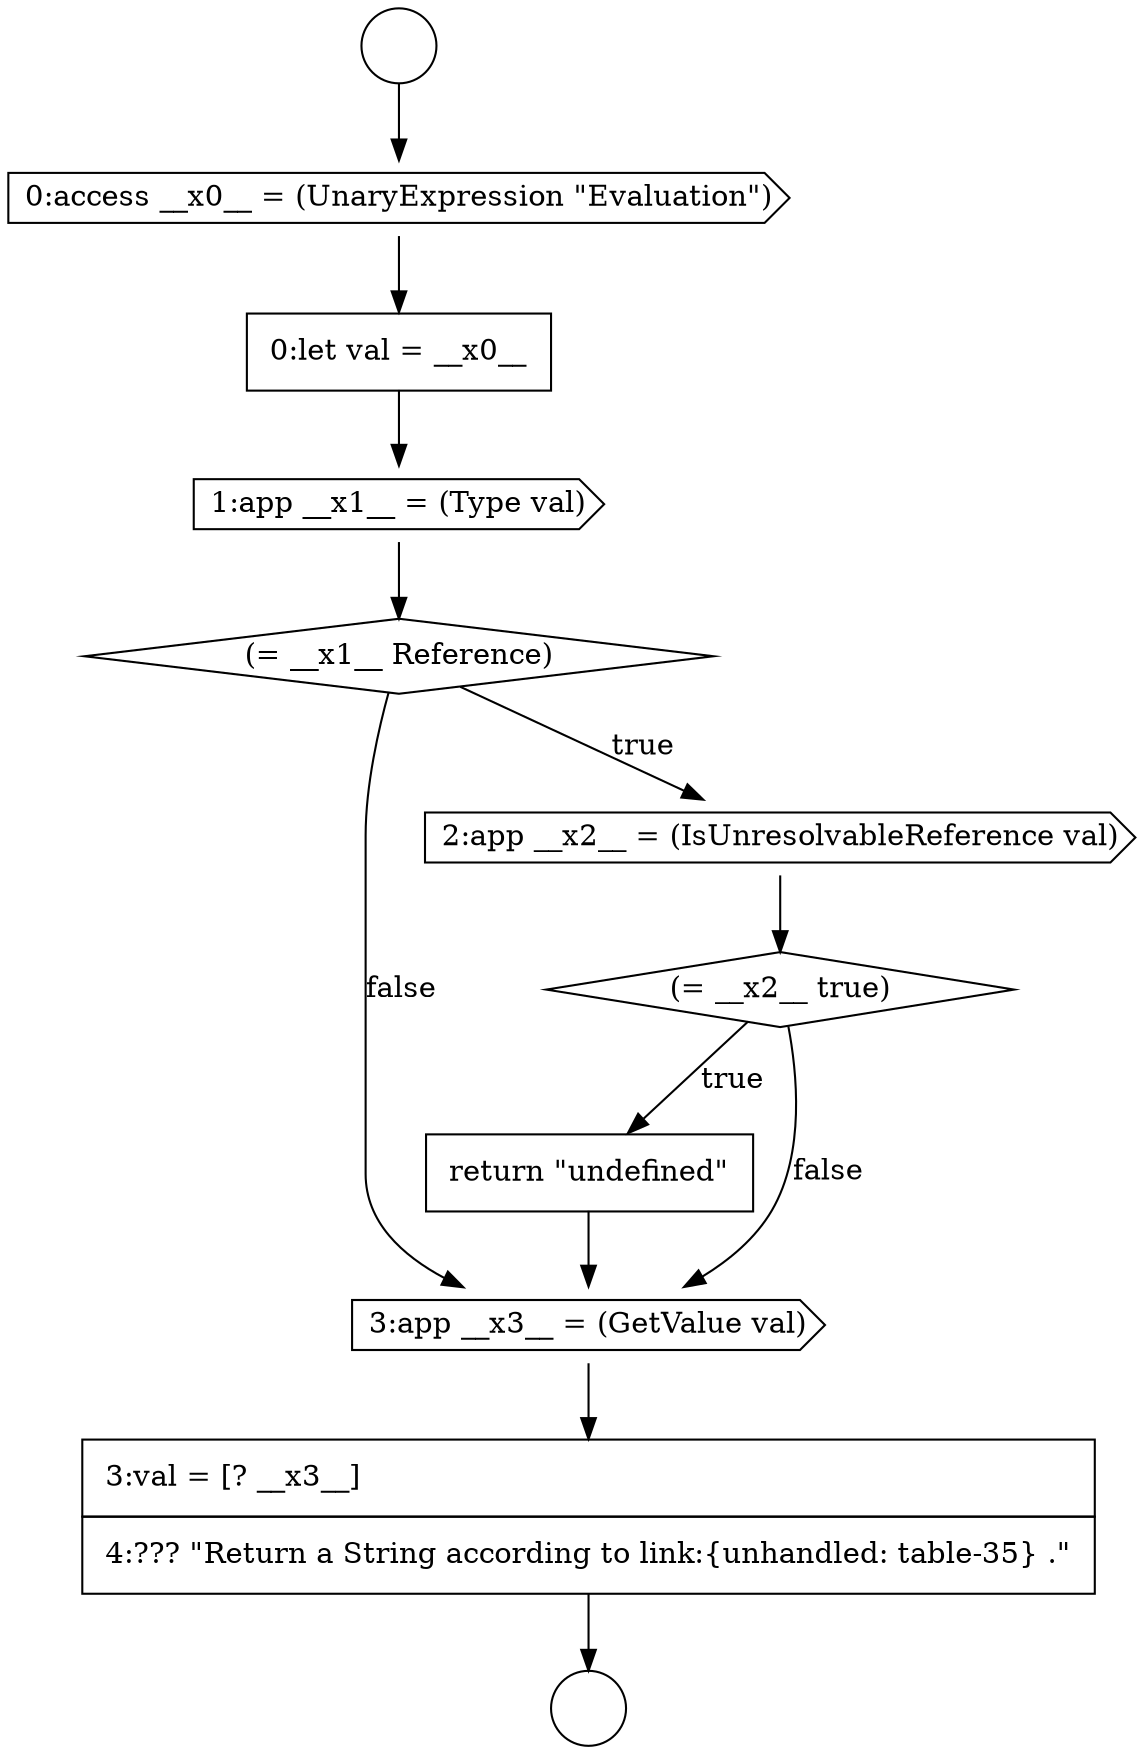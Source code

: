 digraph {
  node5108 [shape=none, margin=0, label=<<font color="black">
    <table border="0" cellborder="1" cellspacing="0" cellpadding="10">
      <tr><td align="left">0:let val = __x0__</td></tr>
    </table>
  </font>> color="black" fillcolor="white" style=filled]
  node5113 [shape=none, margin=0, label=<<font color="black">
    <table border="0" cellborder="1" cellspacing="0" cellpadding="10">
      <tr><td align="left">return &quot;undefined&quot;</td></tr>
    </table>
  </font>> color="black" fillcolor="white" style=filled]
  node5107 [shape=cds, label=<<font color="black">0:access __x0__ = (UnaryExpression &quot;Evaluation&quot;)</font>> color="black" fillcolor="white" style=filled]
  node5112 [shape=diamond, label=<<font color="black">(= __x2__ true)</font>> color="black" fillcolor="white" style=filled]
  node5114 [shape=cds, label=<<font color="black">3:app __x3__ = (GetValue val)</font>> color="black" fillcolor="white" style=filled]
  node5111 [shape=cds, label=<<font color="black">2:app __x2__ = (IsUnresolvableReference val)</font>> color="black" fillcolor="white" style=filled]
  node5106 [shape=circle label=" " color="black" fillcolor="white" style=filled]
  node5115 [shape=none, margin=0, label=<<font color="black">
    <table border="0" cellborder="1" cellspacing="0" cellpadding="10">
      <tr><td align="left">3:val = [? __x3__]</td></tr>
      <tr><td align="left">4:??? &quot;Return a String according to link:{unhandled: table-35} .&quot;</td></tr>
    </table>
  </font>> color="black" fillcolor="white" style=filled]
  node5109 [shape=cds, label=<<font color="black">1:app __x1__ = (Type val)</font>> color="black" fillcolor="white" style=filled]
  node5105 [shape=circle label=" " color="black" fillcolor="white" style=filled]
  node5110 [shape=diamond, label=<<font color="black">(= __x1__ Reference)</font>> color="black" fillcolor="white" style=filled]
  node5111 -> node5112 [ color="black"]
  node5105 -> node5107 [ color="black"]
  node5114 -> node5115 [ color="black"]
  node5108 -> node5109 [ color="black"]
  node5113 -> node5114 [ color="black"]
  node5107 -> node5108 [ color="black"]
  node5110 -> node5111 [label=<<font color="black">true</font>> color="black"]
  node5110 -> node5114 [label=<<font color="black">false</font>> color="black"]
  node5109 -> node5110 [ color="black"]
  node5115 -> node5106 [ color="black"]
  node5112 -> node5113 [label=<<font color="black">true</font>> color="black"]
  node5112 -> node5114 [label=<<font color="black">false</font>> color="black"]
}
